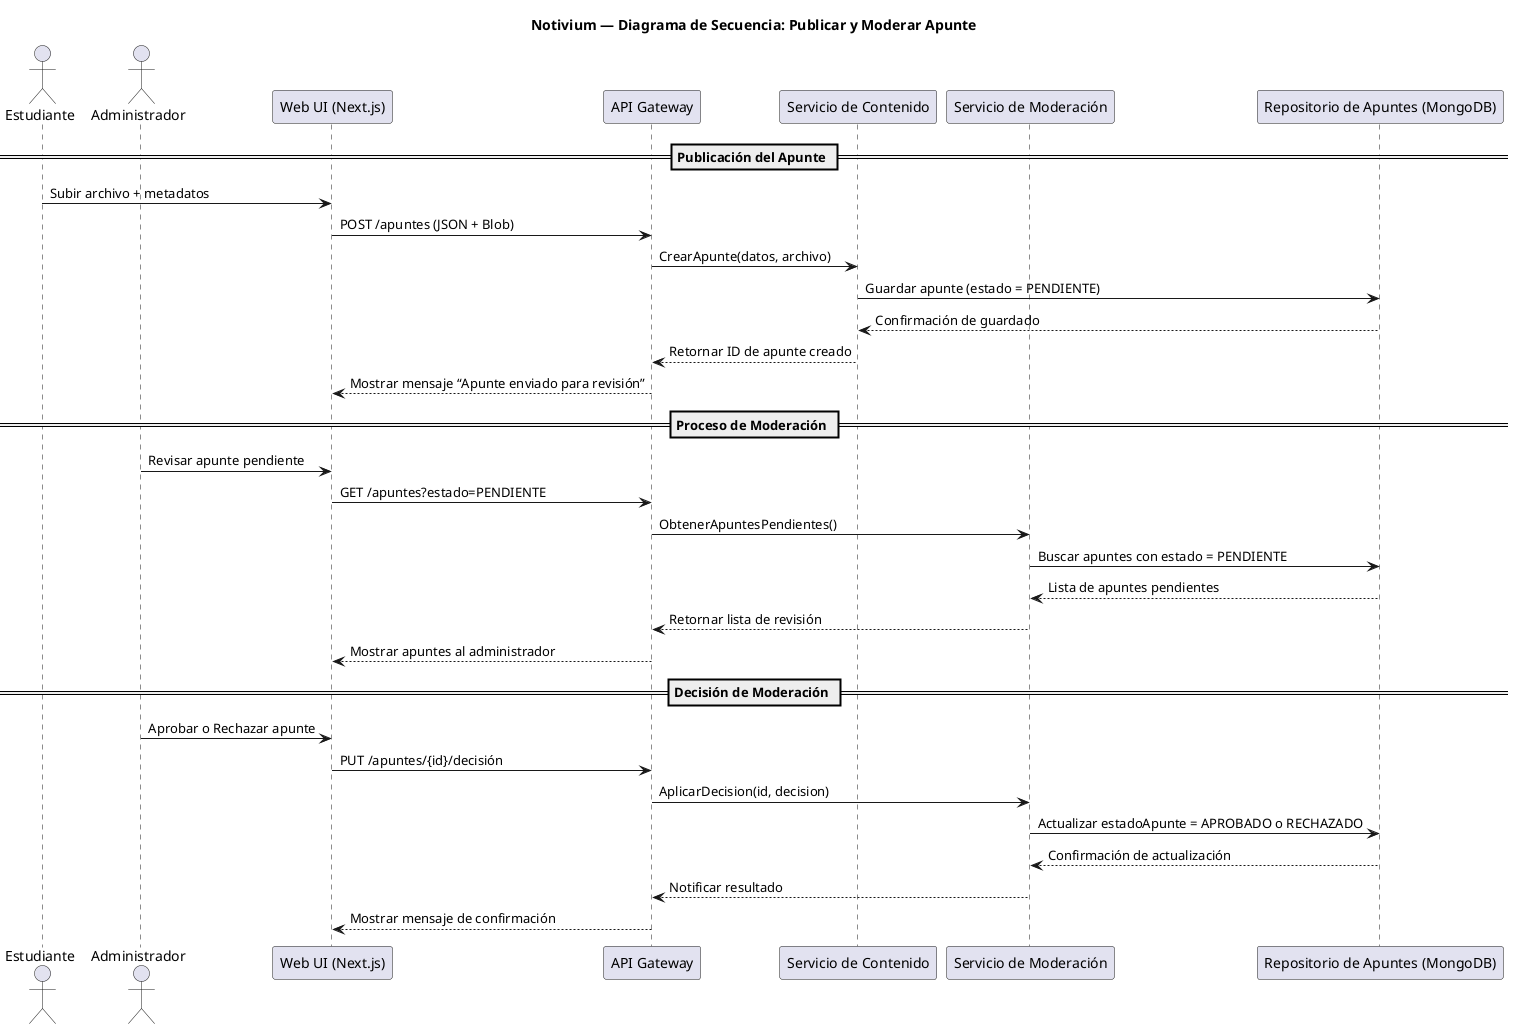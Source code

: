 @startuml
title Notivium — Diagrama de Secuencia: Publicar y Moderar Apunte

actor Estudiante
actor Administrador

participant "Web UI (Next.js)" as Web
participant "API Gateway" as API
participant "Servicio de Contenido" as SC
participant "Servicio de Moderación" as SM
participant "Repositorio de Apuntes (MongoDB)" as Repo

== Publicación del Apunte ==
Estudiante -> Web : Subir archivo + metadatos
Web -> API : POST /apuntes (JSON + Blob)
API -> SC : CrearApunte(datos, archivo)
SC -> Repo : Guardar apunte (estado = PENDIENTE)
Repo --> SC : Confirmación de guardado
SC --> API : Retornar ID de apunte creado
API --> Web : Mostrar mensaje “Apunte enviado para revisión”

== Proceso de Moderación ==
Administrador -> Web : Revisar apunte pendiente
Web -> API : GET /apuntes?estado=PENDIENTE
API -> SM : ObtenerApuntesPendientes()
SM -> Repo : Buscar apuntes con estado = PENDIENTE
Repo --> SM : Lista de apuntes pendientes
SM --> API : Retornar lista de revisión
API --> Web : Mostrar apuntes al administrador

== Decisión de Moderación ==
Administrador -> Web : Aprobar o Rechazar apunte
Web -> API : PUT /apuntes/{id}/decisión
API -> SM : AplicarDecision(id, decision)
SM -> Repo : Actualizar estadoApunte = APROBADO o RECHAZADO
Repo --> SM : Confirmación de actualización
SM --> API : Notificar resultado
API --> Web : Mostrar mensaje de confirmación

@enduml
